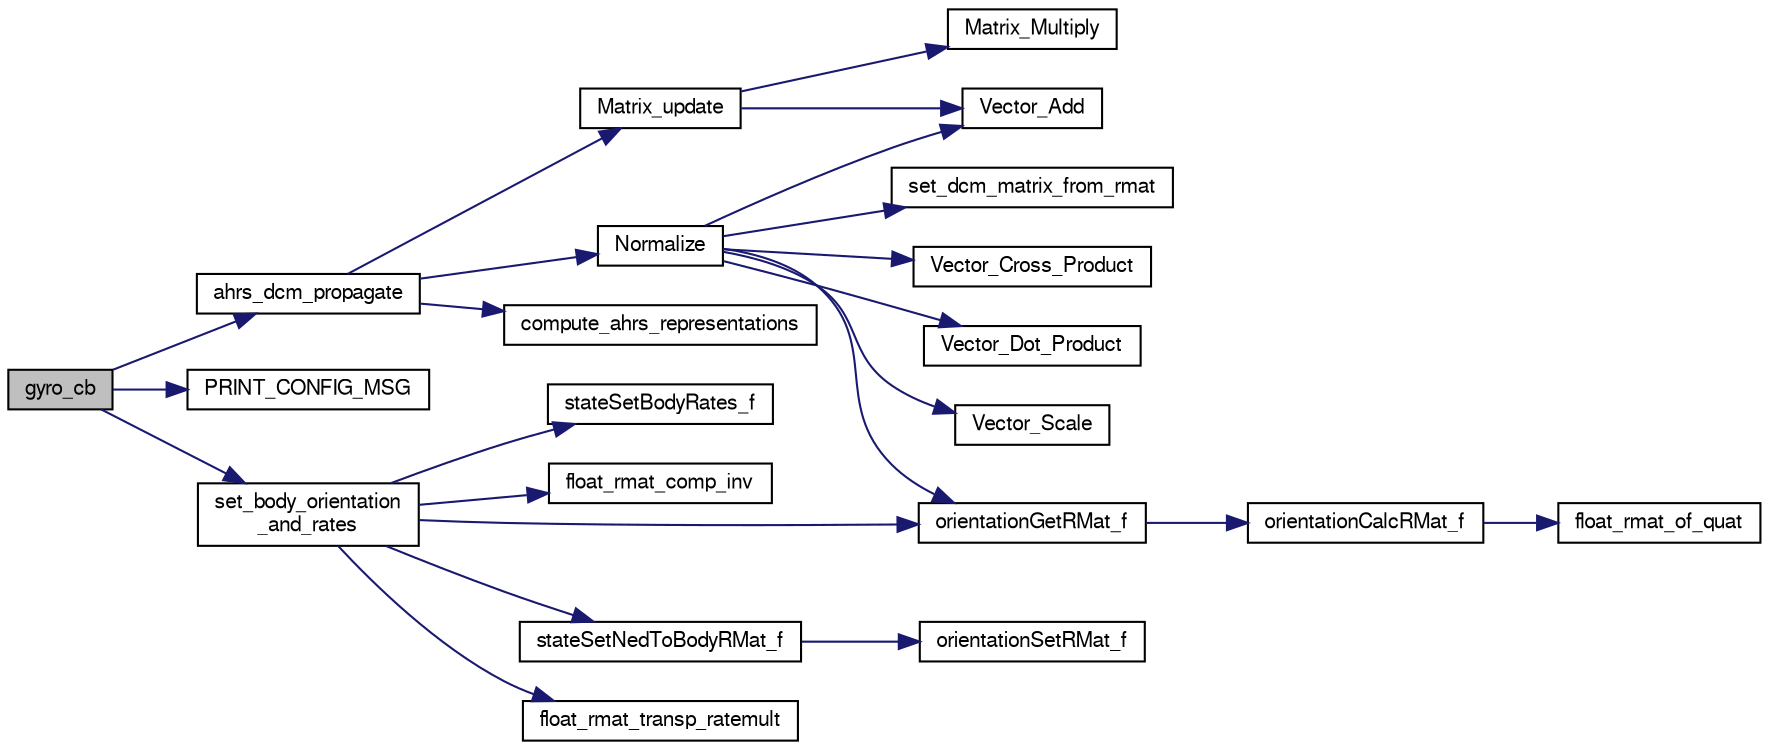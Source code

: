 digraph "gyro_cb"
{
  edge [fontname="FreeSans",fontsize="10",labelfontname="FreeSans",labelfontsize="10"];
  node [fontname="FreeSans",fontsize="10",shape=record];
  rankdir="LR";
  Node1 [label="gyro_cb",height=0.2,width=0.4,color="black", fillcolor="grey75", style="filled", fontcolor="black"];
  Node1 -> Node2 [color="midnightblue",fontsize="10",style="solid",fontname="FreeSans"];
  Node2 [label="ahrs_dcm_propagate",height=0.2,width=0.4,color="black", fillcolor="white", style="filled",URL="$ahrs__float__dcm_8c.html#a085ad70d62a69cf92b8e08b27b9e60d1"];
  Node2 -> Node3 [color="midnightblue",fontsize="10",style="solid",fontname="FreeSans"];
  Node3 [label="compute_ahrs_representations",height=0.2,width=0.4,color="black", fillcolor="white", style="filled",URL="$ahrs__float__dcm_8c.html#a682bd53351651a47152def7839ecdbd2"];
  Node2 -> Node4 [color="midnightblue",fontsize="10",style="solid",fontname="FreeSans"];
  Node4 [label="Matrix_update",height=0.2,width=0.4,color="black", fillcolor="white", style="filled",URL="$ahrs__float__dcm_8c.html#a9edefa5b854086647ebcd488b4a3f390"];
  Node4 -> Node5 [color="midnightblue",fontsize="10",style="solid",fontname="FreeSans"];
  Node5 [label="Matrix_Multiply",height=0.2,width=0.4,color="black", fillcolor="white", style="filled",URL="$ahrs__float__dcm__algebra_8h.html#a89c3fa9a640f3ef92ae88f204d734ab3"];
  Node4 -> Node6 [color="midnightblue",fontsize="10",style="solid",fontname="FreeSans"];
  Node6 [label="Vector_Add",height=0.2,width=0.4,color="black", fillcolor="white", style="filled",URL="$ahrs__float__dcm__algebra_8h.html#a36658a6299aa7c59f8935b3b4c303124"];
  Node2 -> Node7 [color="midnightblue",fontsize="10",style="solid",fontname="FreeSans"];
  Node7 [label="Normalize",height=0.2,width=0.4,color="black", fillcolor="white", style="filled",URL="$ahrs__float__dcm_8c.html#a231f7602591a267c2669a2af9b9c8749"];
  Node7 -> Node8 [color="midnightblue",fontsize="10",style="solid",fontname="FreeSans"];
  Node8 [label="orientationGetRMat_f",height=0.2,width=0.4,color="black", fillcolor="white", style="filled",URL="$group__math__orientation__representation.html#gadad1660d6ec48c67423b76622ce80b51",tooltip="Get vehicle body attitude rotation matrix (float). "];
  Node8 -> Node9 [color="midnightblue",fontsize="10",style="solid",fontname="FreeSans"];
  Node9 [label="orientationCalcRMat_f",height=0.2,width=0.4,color="black", fillcolor="white", style="filled",URL="$group__math__orientation__representation.html#ga3394d93b976378bb5c9ddea8d7960eeb"];
  Node9 -> Node10 [color="midnightblue",fontsize="10",style="solid",fontname="FreeSans"];
  Node10 [label="float_rmat_of_quat",height=0.2,width=0.4,color="black", fillcolor="white", style="filled",URL="$group__math__algebra__float.html#ga4f32e245bb37ef9fdf43872080f63fbc"];
  Node7 -> Node11 [color="midnightblue",fontsize="10",style="solid",fontname="FreeSans"];
  Node11 [label="set_dcm_matrix_from_rmat",height=0.2,width=0.4,color="black", fillcolor="white", style="filled",URL="$ahrs__float__dcm_8c.html#aae3abaa3b95367596d2fe07e62b59dfe"];
  Node7 -> Node6 [color="midnightblue",fontsize="10",style="solid",fontname="FreeSans"];
  Node7 -> Node12 [color="midnightblue",fontsize="10",style="solid",fontname="FreeSans"];
  Node12 [label="Vector_Cross_Product",height=0.2,width=0.4,color="black", fillcolor="white", style="filled",URL="$ahrs__float__dcm__algebra_8h.html#acfdef0ee13b70a857c5b98cf98072fa3"];
  Node7 -> Node13 [color="midnightblue",fontsize="10",style="solid",fontname="FreeSans"];
  Node13 [label="Vector_Dot_Product",height=0.2,width=0.4,color="black", fillcolor="white", style="filled",URL="$ahrs__float__dcm__algebra_8h.html#abbc7df880bf45106d0b2fcc0f9ad7fde"];
  Node7 -> Node14 [color="midnightblue",fontsize="10",style="solid",fontname="FreeSans"];
  Node14 [label="Vector_Scale",height=0.2,width=0.4,color="black", fillcolor="white", style="filled",URL="$ahrs__float__dcm__algebra_8h.html#aa2ea17a2b7db25753df083f03cff1a33"];
  Node1 -> Node15 [color="midnightblue",fontsize="10",style="solid",fontname="FreeSans"];
  Node15 [label="PRINT_CONFIG_MSG",height=0.2,width=0.4,color="black", fillcolor="white", style="filled",URL="$ins__vectornav_8c.html#aa01d3425df2eb0f33ced38c9d8fa8f05"];
  Node1 -> Node16 [color="midnightblue",fontsize="10",style="solid",fontname="FreeSans"];
  Node16 [label="set_body_orientation\l_and_rates",height=0.2,width=0.4,color="black", fillcolor="white", style="filled",URL="$ahrs__float__dcm__wrapper_8c.html#af37e584c40cc004e4db7af1151ff659e",tooltip="Compute body orientation and rates from imu orientation and rates. "];
  Node16 -> Node8 [color="midnightblue",fontsize="10",style="solid",fontname="FreeSans"];
  Node16 -> Node17 [color="midnightblue",fontsize="10",style="solid",fontname="FreeSans"];
  Node17 [label="float_rmat_transp_ratemult",height=0.2,width=0.4,color="black", fillcolor="white", style="filled",URL="$group__math__algebra__float.html#gaaf793c59eaba758a63cf467c377ea532",tooltip="rotate anglular rates by transposed rotation matrix. "];
  Node16 -> Node18 [color="midnightblue",fontsize="10",style="solid",fontname="FreeSans"];
  Node18 [label="stateSetBodyRates_f",height=0.2,width=0.4,color="black", fillcolor="white", style="filled",URL="$group__state__rate.html#ga81d506386a5e2842d7e37cb6e1dbf252",tooltip="Set vehicle body angular rate (float). "];
  Node16 -> Node19 [color="midnightblue",fontsize="10",style="solid",fontname="FreeSans"];
  Node19 [label="float_rmat_comp_inv",height=0.2,width=0.4,color="black", fillcolor="white", style="filled",URL="$group__math__algebra__float.html#ga333309a85225bdd3fe7b6960550acbc7",tooltip="Composition (multiplication) of two rotation matrices. "];
  Node16 -> Node20 [color="midnightblue",fontsize="10",style="solid",fontname="FreeSans"];
  Node20 [label="stateSetNedToBodyRMat_f",height=0.2,width=0.4,color="black", fillcolor="white", style="filled",URL="$group__state__attitude.html#ga4d07df56be94afd0512e08fac961dbd3",tooltip="Set vehicle body attitude from rotation matrix (float). "];
  Node20 -> Node21 [color="midnightblue",fontsize="10",style="solid",fontname="FreeSans"];
  Node21 [label="orientationSetRMat_f",height=0.2,width=0.4,color="black", fillcolor="white", style="filled",URL="$group__math__orientation__representation.html#ga2c06304a23d68ae280c1cc5f4f01386a",tooltip="Set vehicle body attitude from rotation matrix (float). "];
}
